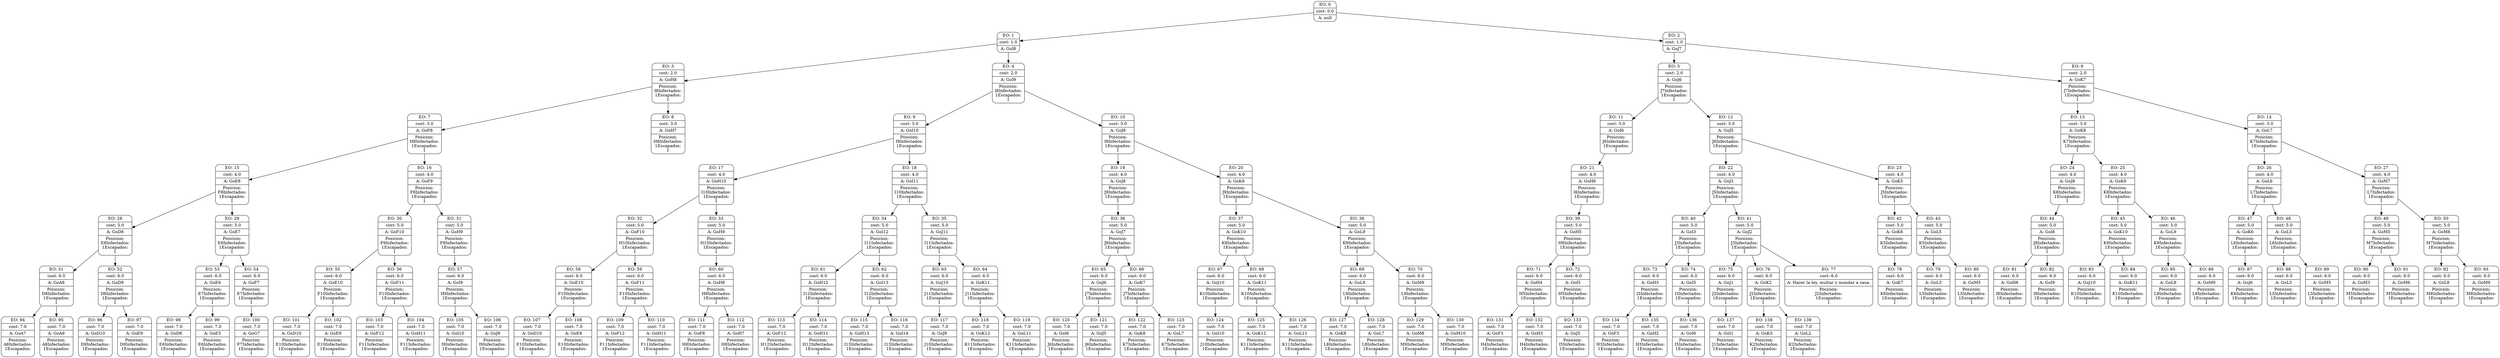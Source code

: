 digraph g {
node [shape = Mrecord];
nodo0[label="{EO: 0|cost: 0.0|A: null}"]
nodo1[label="{EO: 1|cost: 1.0|A: GoI8}"]
nodo3[label="{EO: 3|cost: 2.0|A: GoH8|Posicion:\nI8
Infectados:\n1
Escapados:\n1}"]
nodo7[label="{EO: 7|cost: 3.0|A: GoF8|Posicion:\nH8
Infectados:\n1
Escapados:\n1}"]
nodo15[label="{EO: 15|cost: 4.0|A: GoE8|Posicion:\nF8
Infectados:\n1
Escapados:\n1}"]
nodo28[label="{EO: 28|cost: 5.0|A: GoD8|Posicion:\nE8
Infectados:\n1
Escapados:\n1}"]
nodo51[label="{EO: 51|cost: 6.0|A: GoA8|Posicion:\nD8
Infectados:\n1
Escapados:\n1}"]
nodo94[label="{EO: 94|cost: 7.0|A: GoA7|Posicion:\nA8
Infectados:\n1
Escapados:\n1}"]

nodo51 -> nodo94;
nodo95[label="{EO: 95|cost: 7.0|A: GoA9|Posicion:\nA8
Infectados:\n1
Escapados:\n1}"]

nodo51 -> nodo95;

nodo28 -> nodo51;
nodo52[label="{EO: 52|cost: 6.0|A: GoD9|Posicion:\nD8
Infectados:\n1
Escapados:\n1}"]
nodo96[label="{EO: 96|cost: 7.0|A: GoD10|Posicion:\nD9
Infectados:\n1
Escapados:\n1}"]

nodo52 -> nodo96;
nodo97[label="{EO: 97|cost: 7.0|A: GoE9|Posicion:\nD9
Infectados:\n1
Escapados:\n1}"]

nodo52 -> nodo97;

nodo28 -> nodo52;

nodo15 -> nodo28;
nodo29[label="{EO: 29|cost: 5.0|A: GoE7|Posicion:\nE8
Infectados:\n1
Escapados:\n1}"]
nodo53[label="{EO: 53|cost: 6.0|A: GoE6|Posicion:\nE7
Infectados:\n1
Escapados:\n1}"]
nodo98[label="{EO: 98|cost: 7.0|A: GoD6|Posicion:\nE6
Infectados:\n1
Escapados:\n1}"]

nodo53 -> nodo98;
nodo99[label="{EO: 99|cost: 7.0|A: GoE5|Posicion:\nE6
Infectados:\n1
Escapados:\n1}"]

nodo53 -> nodo99;

nodo29 -> nodo53;
nodo54[label="{EO: 54|cost: 6.0|A: GoF7|Posicion:\nE7
Infectados:\n1
Escapados:\n1}"]
nodo100[label="{EO: 100|cost: 7.0|A: GoG7|Posicion:\nF7
Infectados:\n1
Escapados:\n1}"]

nodo54 -> nodo100;

nodo29 -> nodo54;

nodo15 -> nodo29;

nodo7 -> nodo15;
nodo16[label="{EO: 16|cost: 4.0|A: GoF9|Posicion:\nF8
Infectados:\n1
Escapados:\n1}"]
nodo30[label="{EO: 30|cost: 5.0|A: GoF10|Posicion:\nF9
Infectados:\n1
Escapados:\n1}"]
nodo55[label="{EO: 55|cost: 6.0|A: GoE10|Posicion:\nF10
Infectados:\n1
Escapados:\n1}"]
nodo101[label="{EO: 101|cost: 7.0|A: GoD10|Posicion:\nE10
Infectados:\n1
Escapados:\n1}"]

nodo55 -> nodo101;
nodo102[label="{EO: 102|cost: 7.0|A: GoE9|Posicion:\nE10
Infectados:\n1
Escapados:\n1}"]

nodo55 -> nodo102;

nodo30 -> nodo55;
nodo56[label="{EO: 56|cost: 6.0|A: GoF11|Posicion:\nF10
Infectados:\n1
Escapados:\n1}"]
nodo103[label="{EO: 103|cost: 7.0|A: GoF12|Posicion:\nF11
Infectados:\n1
Escapados:\n1}"]

nodo56 -> nodo103;
nodo104[label="{EO: 104|cost: 7.0|A: GoH11|Posicion:\nF11
Infectados:\n1
Escapados:\n1}"]

nodo56 -> nodo104;

nodo30 -> nodo56;

nodo16 -> nodo30;
nodo31[label="{EO: 31|cost: 5.0|A: GoH9|Posicion:\nF9
Infectados:\n1
Escapados:\n1}"]
nodo57[label="{EO: 57|cost: 6.0|A: GoI9|Posicion:\nH9
Infectados:\n1
Escapados:\n1}"]
nodo105[label="{EO: 105|cost: 7.0|A: GoI10|Posicion:\nI9
Infectados:\n1
Escapados:\n1}"]

nodo57 -> nodo105;
nodo106[label="{EO: 106|cost: 7.0|A: GoJ9|Posicion:\nI9
Infectados:\n1
Escapados:\n1}"]

nodo57 -> nodo106;

nodo31 -> nodo57;

nodo16 -> nodo31;

nodo7 -> nodo16;

nodo3 -> nodo7;
nodo8[label="{EO: 8|cost: 3.0|A: GoH7|Posicion:\nH8
Infectados:\n1
Escapados:\n1}"]

nodo3 -> nodo8;

nodo1 -> nodo3;
nodo4[label="{EO: 4|cost: 2.0|A: GoI9|Posicion:\nI8
Infectados:\n1
Escapados:\n1}"]
nodo9[label="{EO: 9|cost: 3.0|A: GoI10|Posicion:\nI9
Infectados:\n1
Escapados:\n1}"]
nodo17[label="{EO: 17|cost: 4.0|A: GoH10|Posicion:\nI10
Infectados:\n1
Escapados:\n1}"]
nodo32[label="{EO: 32|cost: 5.0|A: GoF10|Posicion:\nH10
Infectados:\n1
Escapados:\n1}"]
nodo58[label="{EO: 58|cost: 6.0|A: GoE10|Posicion:\nF10
Infectados:\n1
Escapados:\n1}"]
nodo107[label="{EO: 107|cost: 7.0|A: GoD10|Posicion:\nE10
Infectados:\n1
Escapados:\n1}"]

nodo58 -> nodo107;
nodo108[label="{EO: 108|cost: 7.0|A: GoE9|Posicion:\nE10
Infectados:\n1
Escapados:\n1}"]

nodo58 -> nodo108;

nodo32 -> nodo58;
nodo59[label="{EO: 59|cost: 6.0|A: GoF11|Posicion:\nF10
Infectados:\n1
Escapados:\n1}"]
nodo109[label="{EO: 109|cost: 7.0|A: GoF12|Posicion:\nF11
Infectados:\n1
Escapados:\n1}"]

nodo59 -> nodo109;
nodo110[label="{EO: 110|cost: 7.0|A: GoH11|Posicion:\nF11
Infectados:\n1
Escapados:\n1}"]

nodo59 -> nodo110;

nodo32 -> nodo59;

nodo17 -> nodo32;
nodo33[label="{EO: 33|cost: 5.0|A: GoH9|Posicion:\nH10
Infectados:\n1
Escapados:\n1}"]
nodo60[label="{EO: 60|cost: 6.0|A: GoH8|Posicion:\nH9
Infectados:\n1
Escapados:\n1}"]
nodo111[label="{EO: 111|cost: 7.0|A: GoF8|Posicion:\nH8
Infectados:\n1
Escapados:\n1}"]

nodo60 -> nodo111;
nodo112[label="{EO: 112|cost: 7.0|A: GoH7|Posicion:\nH8
Infectados:\n1
Escapados:\n1}"]

nodo60 -> nodo112;

nodo33 -> nodo60;

nodo17 -> nodo33;

nodo9 -> nodo17;
nodo18[label="{EO: 18|cost: 4.0|A: GoI11|Posicion:\nI10
Infectados:\n1
Escapados:\n1}"]
nodo34[label="{EO: 34|cost: 5.0|A: GoI12|Posicion:\nI11
Infectados:\n1
Escapados:\n1}"]
nodo61[label="{EO: 61|cost: 6.0|A: GoH12|Posicion:\nI12
Infectados:\n1
Escapados:\n1}"]
nodo113[label="{EO: 113|cost: 7.0|A: GoF12|Posicion:\nH12
Infectados:\n1
Escapados:\n1}"]

nodo61 -> nodo113;
nodo114[label="{EO: 114|cost: 7.0|A: GoH11|Posicion:\nH12
Infectados:\n1
Escapados:\n1}"]

nodo61 -> nodo114;

nodo34 -> nodo61;
nodo62[label="{EO: 62|cost: 6.0|A: GoI13|Posicion:\nI12
Infectados:\n1
Escapados:\n1}"]
nodo115[label="{EO: 115|cost: 7.0|A: GoH13|Posicion:\nI13
Infectados:\n1
Escapados:\n1}"]

nodo62 -> nodo115;
nodo116[label="{EO: 116|cost: 7.0|A: GoI14|Posicion:\nI13
Infectados:\n1
Escapados:\n1}"]

nodo62 -> nodo116;

nodo34 -> nodo62;

nodo18 -> nodo34;
nodo35[label="{EO: 35|cost: 5.0|A: GoJ11|Posicion:\nI11
Infectados:\n1
Escapados:\n1}"]
nodo63[label="{EO: 63|cost: 6.0|A: GoJ10|Posicion:\nJ11
Infectados:\n1
Escapados:\n1}"]
nodo117[label="{EO: 117|cost: 7.0|A: GoJ9|Posicion:\nJ10
Infectados:\n1
Escapados:\n1}"]

nodo63 -> nodo117;

nodo35 -> nodo63;
nodo64[label="{EO: 64|cost: 6.0|A: GoK11|Posicion:\nJ11
Infectados:\n1
Escapados:\n1}"]
nodo118[label="{EO: 118|cost: 7.0|A: GoK12|Posicion:\nK11
Infectados:\n1
Escapados:\n1}"]

nodo64 -> nodo118;
nodo119[label="{EO: 119|cost: 7.0|A: GoL11|Posicion:\nK11
Infectados:\n1
Escapados:\n1}"]

nodo64 -> nodo119;

nodo35 -> nodo64;

nodo18 -> nodo35;

nodo9 -> nodo18;

nodo4 -> nodo9;
nodo10[label="{EO: 10|cost: 3.0|A: GoJ9|Posicion:\nI9
Infectados:\n1
Escapados:\n1}"]
nodo19[label="{EO: 19|cost: 4.0|A: GoJ8|Posicion:\nJ9
Infectados:\n1
Escapados:\n1}"]
nodo36[label="{EO: 36|cost: 5.0|A: GoJ7|Posicion:\nJ8
Infectados:\n1
Escapados:\n1}"]
nodo65[label="{EO: 65|cost: 6.0|A: GoJ6|Posicion:\nJ7
Infectados:\n1
Escapados:\n1}"]
nodo120[label="{EO: 120|cost: 7.0|A: GoI6|Posicion:\nJ6
Infectados:\n1
Escapados:\n1}"]

nodo65 -> nodo120;
nodo121[label="{EO: 121|cost: 7.0|A: GoJ5|Posicion:\nJ6
Infectados:\n1
Escapados:\n1}"]

nodo65 -> nodo121;

nodo36 -> nodo65;
nodo66[label="{EO: 66|cost: 6.0|A: GoK7|Posicion:\nJ7
Infectados:\n1
Escapados:\n1}"]
nodo122[label="{EO: 122|cost: 7.0|A: GoK8|Posicion:\nK7
Infectados:\n1
Escapados:\n1}"]

nodo66 -> nodo122;
nodo123[label="{EO: 123|cost: 7.0|A: GoL7|Posicion:\nK7
Infectados:\n1
Escapados:\n1}"]

nodo66 -> nodo123;

nodo36 -> nodo66;

nodo19 -> nodo36;

nodo10 -> nodo19;
nodo20[label="{EO: 20|cost: 4.0|A: GoK9|Posicion:\nJ9
Infectados:\n1
Escapados:\n1}"]
nodo37[label="{EO: 37|cost: 5.0|A: GoK10|Posicion:\nK9
Infectados:\n1
Escapados:\n1}"]
nodo67[label="{EO: 67|cost: 6.0|A: GoJ10|Posicion:\nK10
Infectados:\n1
Escapados:\n1}"]
nodo124[label="{EO: 124|cost: 7.0|A: GoI10|Posicion:\nJ10
Infectados:\n1
Escapados:\n1}"]

nodo67 -> nodo124;

nodo37 -> nodo67;
nodo68[label="{EO: 68|cost: 6.0|A: GoK11|Posicion:\nK10
Infectados:\n1
Escapados:\n1}"]
nodo125[label="{EO: 125|cost: 7.0|A: GoK12|Posicion:\nK11
Infectados:\n1
Escapados:\n1}"]

nodo68 -> nodo125;
nodo126[label="{EO: 126|cost: 7.0|A: GoL11|Posicion:\nK11
Infectados:\n1
Escapados:\n1}"]

nodo68 -> nodo126;

nodo37 -> nodo68;

nodo20 -> nodo37;
nodo38[label="{EO: 38|cost: 5.0|A: GoL9|Posicion:\nK9
Infectados:\n1
Escapados:\n1}"]
nodo69[label="{EO: 69|cost: 6.0|A: GoL8|Posicion:\nL9
Infectados:\n1
Escapados:\n1}"]
nodo127[label="{EO: 127|cost: 7.0|A: GoK8|Posicion:\nL8
Infectados:\n1
Escapados:\n1}"]

nodo69 -> nodo127;
nodo128[label="{EO: 128|cost: 7.0|A: GoL7|Posicion:\nL8
Infectados:\n1
Escapados:\n1}"]

nodo69 -> nodo128;

nodo38 -> nodo69;
nodo70[label="{EO: 70|cost: 6.0|A: GoM9|Posicion:\nL9
Infectados:\n1
Escapados:\n1}"]
nodo129[label="{EO: 129|cost: 7.0|A: GoM8|Posicion:\nM9
Infectados:\n1
Escapados:\n1}"]

nodo70 -> nodo129;
nodo130[label="{EO: 130|cost: 7.0|A: GoM10|Posicion:\nM9
Infectados:\n1
Escapados:\n1}"]

nodo70 -> nodo130;

nodo38 -> nodo70;

nodo20 -> nodo38;

nodo10 -> nodo20;

nodo4 -> nodo10;

nodo1 -> nodo4;

nodo0 -> nodo1;
nodo2[label="{EO: 2|cost: 1.0|A: GoJ7}"]
nodo5[label="{EO: 5|cost: 2.0|A: GoJ6|Posicion:\nJ7
Infectados:\n1
Escapados:\n1}"]
nodo11[label="{EO: 11|cost: 3.0|A: GoI6|Posicion:\nJ6
Infectados:\n1
Escapados:\n1}"]
nodo21[label="{EO: 21|cost: 4.0|A: GoH6|Posicion:\nI6
Infectados:\n1
Escapados:\n1}"]
nodo39[label="{EO: 39|cost: 5.0|A: GoH5|Posicion:\nH6
Infectados:\n1
Escapados:\n1}"]
nodo71[label="{EO: 71|cost: 6.0|A: GoH4|Posicion:\nH5
Infectados:\n1
Escapados:\n1}"]
nodo131[label="{EO: 131|cost: 7.0|A: GoF3|Posicion:\nH4
Infectados:\n1
Escapados:\n1}"]

nodo71 -> nodo131;
nodo132[label="{EO: 132|cost: 7.0|A: GoH3|Posicion:\nH4
Infectados:\n1
Escapados:\n1}"]

nodo71 -> nodo132;

nodo39 -> nodo71;
nodo72[label="{EO: 72|cost: 6.0|A: GoI5|Posicion:\nH5
Infectados:\n1
Escapados:\n1}"]
nodo133[label="{EO: 133|cost: 7.0|A: GoJ5|Posicion:\nI5
Infectados:\n1
Escapados:\n1}"]

nodo72 -> nodo133;

nodo39 -> nodo72;

nodo21 -> nodo39;

nodo11 -> nodo21;

nodo5 -> nodo11;
nodo12[label="{EO: 12|cost: 3.0|A: GoJ5|Posicion:\nJ6
Infectados:\n1
Escapados:\n1}"]
nodo22[label="{EO: 22|cost: 4.0|A: GoJ3|Posicion:\nJ5
Infectados:\n1
Escapados:\n1}"]
nodo40[label="{EO: 40|cost: 5.0|A: GoI3|Posicion:\nJ3
Infectados:\n1
Escapados:\n1}"]
nodo73[label="{EO: 73|cost: 6.0|A: GoH3|Posicion:\nI3
Infectados:\n1
Escapados:\n1}"]
nodo134[label="{EO: 134|cost: 7.0|A: GoF3|Posicion:\nH3
Infectados:\n1
Escapados:\n1}"]

nodo73 -> nodo134;
nodo135[label="{EO: 135|cost: 7.0|A: GoH2|Posicion:\nH3
Infectados:\n1
Escapados:\n1}"]

nodo73 -> nodo135;

nodo40 -> nodo73;
nodo74[label="{EO: 74|cost: 6.0|A: GoI5|Posicion:\nI3
Infectados:\n1
Escapados:\n1}"]
nodo136[label="{EO: 136|cost: 7.0|A: GoI6|Posicion:\nI5
Infectados:\n1
Escapados:\n1}"]

nodo74 -> nodo136;

nodo40 -> nodo74;

nodo22 -> nodo40;
nodo41[label="{EO: 41|cost: 5.0|A: GoJ2|Posicion:\nJ3
Infectados:\n1
Escapados:\n1}"]
nodo75[label="{EO: 75|cost: 6.0|A: GoJ1|Posicion:\nJ2
Infectados:\n1
Escapados:\n1}"]
nodo137[label="{EO: 137|cost: 7.0|A: GoI1|Posicion:\nJ1
Infectados:\n1
Escapados:\n1}"]

nodo75 -> nodo137;

nodo41 -> nodo75;
nodo76[label="{EO: 76|cost: 6.0|A: GoK2|Posicion:\nJ2
Infectados:\n1
Escapados:\n1}"]
nodo138[label="{EO: 138|cost: 7.0|A: GoK3|Posicion:\nK2
Infectados:\n1
Escapados:\n1}"]

nodo76 -> nodo138;
nodo139[label="{EO: 139|cost: 7.0|A: GoL2|Posicion:\nK2
Infectados:\n1
Escapados:\n1}"]

nodo76 -> nodo139;

nodo41 -> nodo76;
nodo77[label="{EO: 77|cost: 6.0|A: Hacer la ley, multar y mandar a casa.|Posicion:\nJ2
Infectados:\n1
Escapados:\n1}"]

nodo41 -> nodo77;

nodo22 -> nodo41;

nodo12 -> nodo22;
nodo23[label="{EO: 23|cost: 4.0|A: GoK5|Posicion:\nJ5
Infectados:\n1
Escapados:\n1}"]
nodo42[label="{EO: 42|cost: 5.0|A: GoK6|Posicion:\nK5
Infectados:\n1
Escapados:\n1}"]
nodo78[label="{EO: 78|cost: 6.0|A: GoK7|Posicion:\nK6
Infectados:\n1
Escapados:\n1}"]

nodo42 -> nodo78;

nodo23 -> nodo42;
nodo43[label="{EO: 43|cost: 5.0|A: GoL5|Posicion:\nK5
Infectados:\n1
Escapados:\n1}"]
nodo79[label="{EO: 79|cost: 6.0|A: GoL3|Posicion:\nL5
Infectados:\n1
Escapados:\n1}"]

nodo43 -> nodo79;
nodo80[label="{EO: 80|cost: 6.0|A: GoM5|Posicion:\nL5
Infectados:\n1
Escapados:\n1}"]

nodo43 -> nodo80;

nodo23 -> nodo43;

nodo12 -> nodo23;

nodo5 -> nodo12;

nodo2 -> nodo5;
nodo6[label="{EO: 6|cost: 2.0|A: GoK7|Posicion:\nJ7
Infectados:\n1
Escapados:\n1}"]
nodo13[label="{EO: 13|cost: 3.0|A: GoK8|Posicion:\nK7
Infectados:\n1
Escapados:\n1}"]
nodo24[label="{EO: 24|cost: 4.0|A: GoJ8|Posicion:\nK8
Infectados:\n1
Escapados:\n1}"]
nodo44[label="{EO: 44|cost: 5.0|A: GoI8|Posicion:\nJ8
Infectados:\n1
Escapados:\n1}"]
nodo81[label="{EO: 81|cost: 6.0|A: GoH8|Posicion:\nI8
Infectados:\n1
Escapados:\n1}"]

nodo44 -> nodo81;
nodo82[label="{EO: 82|cost: 6.0|A: GoI9|Posicion:\nI8
Infectados:\n1
Escapados:\n1}"]

nodo44 -> nodo82;

nodo24 -> nodo44;

nodo13 -> nodo24;
nodo25[label="{EO: 25|cost: 4.0|A: GoK9|Posicion:\nK8
Infectados:\n1
Escapados:\n1}"]
nodo45[label="{EO: 45|cost: 5.0|A: GoK10|Posicion:\nK9
Infectados:\n1
Escapados:\n1}"]
nodo83[label="{EO: 83|cost: 6.0|A: GoJ10|Posicion:\nK10
Infectados:\n1
Escapados:\n1}"]

nodo45 -> nodo83;
nodo84[label="{EO: 84|cost: 6.0|A: GoK11|Posicion:\nK10
Infectados:\n1
Escapados:\n1}"]

nodo45 -> nodo84;

nodo25 -> nodo45;
nodo46[label="{EO: 46|cost: 5.0|A: GoL9|Posicion:\nK9
Infectados:\n1
Escapados:\n1}"]
nodo85[label="{EO: 85|cost: 6.0|A: GoL8|Posicion:\nL9
Infectados:\n1
Escapados:\n1}"]

nodo46 -> nodo85;
nodo86[label="{EO: 86|cost: 6.0|A: GoM9|Posicion:\nL9
Infectados:\n1
Escapados:\n1}"]

nodo46 -> nodo86;

nodo25 -> nodo46;

nodo13 -> nodo25;

nodo6 -> nodo13;
nodo14[label="{EO: 14|cost: 3.0|A: GoL7|Posicion:\nK7
Infectados:\n1
Escapados:\n1}"]
nodo26[label="{EO: 26|cost: 4.0|A: GoL6|Posicion:\nL7
Infectados:\n1
Escapados:\n1}"]
nodo47[label="{EO: 47|cost: 5.0|A: GoK6|Posicion:\nL6
Infectados:\n1
Escapados:\n1}"]
nodo87[label="{EO: 87|cost: 6.0|A: GoJ6|Posicion:\nK6
Infectados:\n1
Escapados:\n1}"]

nodo47 -> nodo87;

nodo26 -> nodo47;
nodo48[label="{EO: 48|cost: 5.0|A: GoL5|Posicion:\nL6
Infectados:\n1
Escapados:\n1}"]
nodo88[label="{EO: 88|cost: 6.0|A: GoL3|Posicion:\nL5
Infectados:\n1
Escapados:\n1}"]

nodo48 -> nodo88;
nodo89[label="{EO: 89|cost: 6.0|A: GoM5|Posicion:\nL5
Infectados:\n1
Escapados:\n1}"]

nodo48 -> nodo89;

nodo26 -> nodo48;

nodo14 -> nodo26;
nodo27[label="{EO: 27|cost: 4.0|A: GoM7|Posicion:\nL7
Infectados:\n1
Escapados:\n1}"]
nodo49[label="{EO: 49|cost: 5.0|A: GoM5|Posicion:\nM7
Infectados:\n1
Escapados:\n1}"]
nodo90[label="{EO: 90|cost: 6.0|A: GoM3|Posicion:\nM5
Infectados:\n1
Escapados:\n1}"]

nodo49 -> nodo90;
nodo91[label="{EO: 91|cost: 6.0|A: GoM6|Posicion:\nM5
Infectados:\n1
Escapados:\n1}"]

nodo49 -> nodo91;

nodo27 -> nodo49;
nodo50[label="{EO: 50|cost: 5.0|A: GoM8|Posicion:\nM7
Infectados:\n1
Escapados:\n1}"]
nodo92[label="{EO: 92|cost: 6.0|A: GoL8|Posicion:\nM8
Infectados:\n1
Escapados:\n1}"]

nodo50 -> nodo92;
nodo93[label="{EO: 93|cost: 6.0|A: GoM9|Posicion:\nM8
Infectados:\n1
Escapados:\n1}"]

nodo50 -> nodo93;

nodo27 -> nodo50;

nodo14 -> nodo27;

nodo6 -> nodo14;

nodo2 -> nodo6;

nodo0 -> nodo2;


}